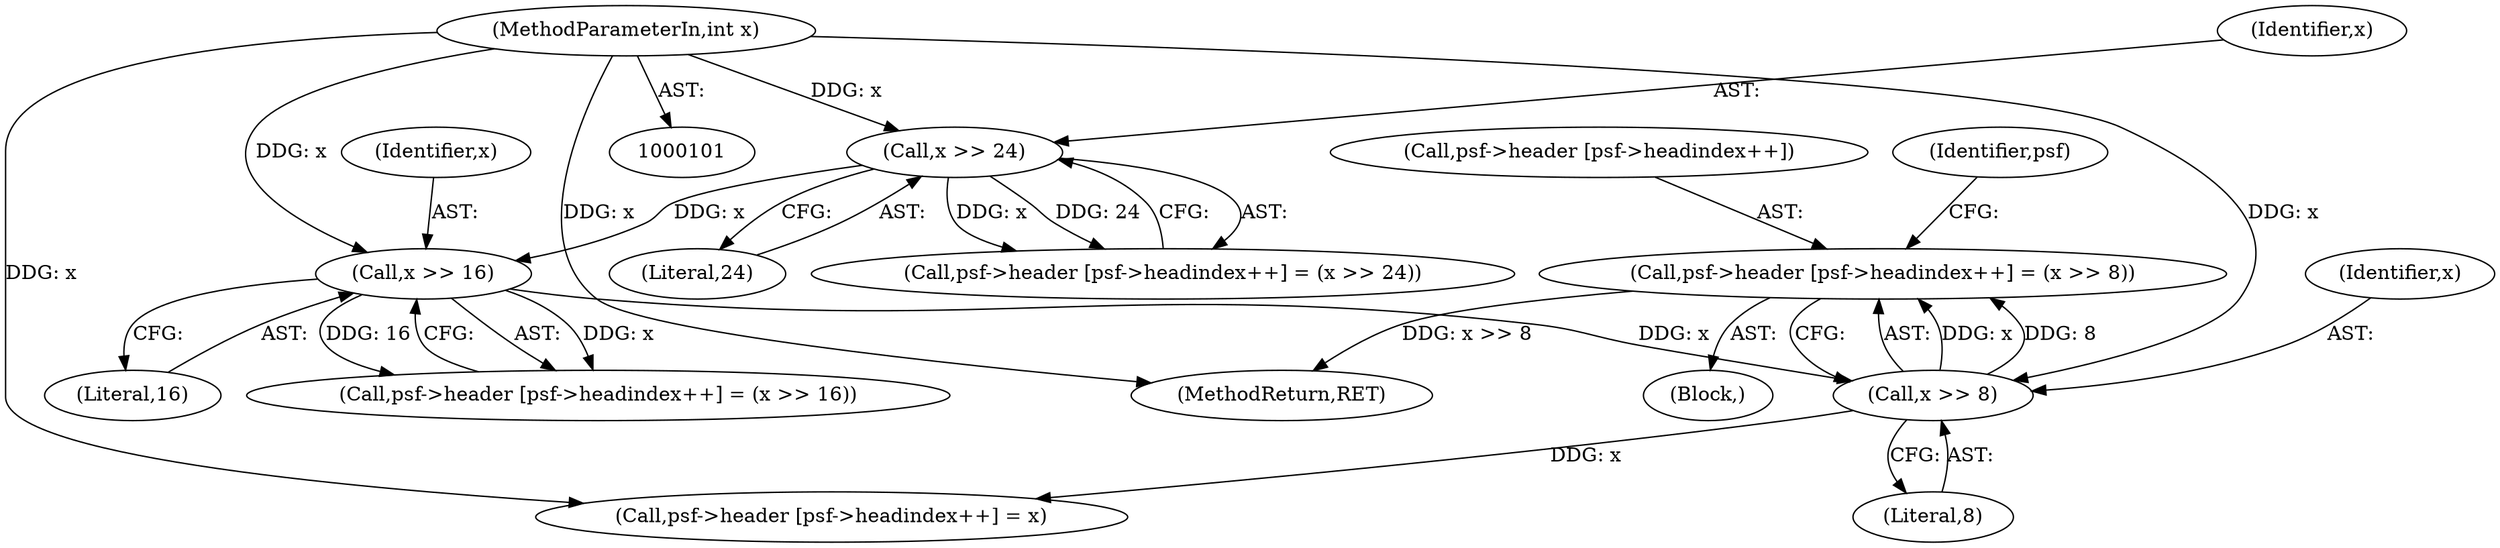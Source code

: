 digraph "1_libsndfile_708e996c87c5fae77b104ccfeb8f6db784c32074_3@array" {
"1000141" [label="(Call,psf->header [psf->headindex++] = (x >> 8))"];
"1000150" [label="(Call,x >> 8)"];
"1000138" [label="(Call,x >> 16)"];
"1000126" [label="(Call,x >> 24)"];
"1000103" [label="(MethodParameterIn,int x)"];
"1000139" [label="(Identifier,x)"];
"1000153" [label="(Call,psf->header [psf->headindex++] = x)"];
"1000163" [label="(MethodReturn,RET)"];
"1000116" [label="(Block,)"];
"1000103" [label="(MethodParameterIn,int x)"];
"1000129" [label="(Call,psf->header [psf->headindex++] = (x >> 16))"];
"1000152" [label="(Literal,8)"];
"1000156" [label="(Identifier,psf)"];
"1000126" [label="(Call,x >> 24)"];
"1000138" [label="(Call,x >> 16)"];
"1000151" [label="(Identifier,x)"];
"1000128" [label="(Literal,24)"];
"1000127" [label="(Identifier,x)"];
"1000150" [label="(Call,x >> 8)"];
"1000140" [label="(Literal,16)"];
"1000117" [label="(Call,psf->header [psf->headindex++] = (x >> 24))"];
"1000142" [label="(Call,psf->header [psf->headindex++])"];
"1000141" [label="(Call,psf->header [psf->headindex++] = (x >> 8))"];
"1000141" -> "1000116"  [label="AST: "];
"1000141" -> "1000150"  [label="CFG: "];
"1000142" -> "1000141"  [label="AST: "];
"1000150" -> "1000141"  [label="AST: "];
"1000156" -> "1000141"  [label="CFG: "];
"1000141" -> "1000163"  [label="DDG: x >> 8"];
"1000150" -> "1000141"  [label="DDG: x"];
"1000150" -> "1000141"  [label="DDG: 8"];
"1000150" -> "1000152"  [label="CFG: "];
"1000151" -> "1000150"  [label="AST: "];
"1000152" -> "1000150"  [label="AST: "];
"1000138" -> "1000150"  [label="DDG: x"];
"1000103" -> "1000150"  [label="DDG: x"];
"1000150" -> "1000153"  [label="DDG: x"];
"1000138" -> "1000129"  [label="AST: "];
"1000138" -> "1000140"  [label="CFG: "];
"1000139" -> "1000138"  [label="AST: "];
"1000140" -> "1000138"  [label="AST: "];
"1000129" -> "1000138"  [label="CFG: "];
"1000138" -> "1000129"  [label="DDG: x"];
"1000138" -> "1000129"  [label="DDG: 16"];
"1000126" -> "1000138"  [label="DDG: x"];
"1000103" -> "1000138"  [label="DDG: x"];
"1000126" -> "1000117"  [label="AST: "];
"1000126" -> "1000128"  [label="CFG: "];
"1000127" -> "1000126"  [label="AST: "];
"1000128" -> "1000126"  [label="AST: "];
"1000117" -> "1000126"  [label="CFG: "];
"1000126" -> "1000117"  [label="DDG: x"];
"1000126" -> "1000117"  [label="DDG: 24"];
"1000103" -> "1000126"  [label="DDG: x"];
"1000103" -> "1000101"  [label="AST: "];
"1000103" -> "1000163"  [label="DDG: x"];
"1000103" -> "1000153"  [label="DDG: x"];
}

